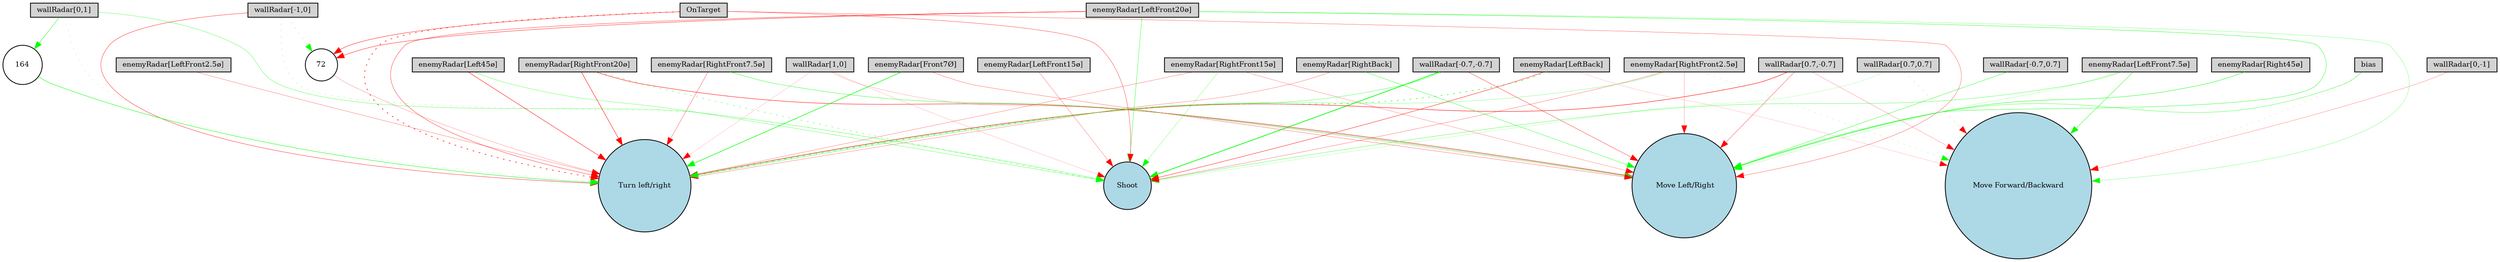 digraph {
	node [fontsize=9 height=0.2 shape=circle width=0.2]
	"wallRadar[1,0]" [fillcolor=lightgray shape=box style=filled]
	"wallRadar[0,1]" [fillcolor=lightgray shape=box style=filled]
	"wallRadar[-1,0]" [fillcolor=lightgray shape=box style=filled]
	"wallRadar[0,-1]" [fillcolor=lightgray shape=box style=filled]
	"wallRadar[0.7,0.7]" [fillcolor=lightgray shape=box style=filled]
	"wallRadar[-0.7,0.7]" [fillcolor=lightgray shape=box style=filled]
	"wallRadar[-0.7,-0.7]" [fillcolor=lightgray shape=box style=filled]
	"wallRadar[0.7,-0.7]" [fillcolor=lightgray shape=box style=filled]
	"enemyRadar[RightBack]" [fillcolor=lightgray shape=box style=filled]
	"enemyRadar[LeftBack]" [fillcolor=lightgray shape=box style=filled]
	"enemyRadar[Right45ø]" [fillcolor=lightgray shape=box style=filled]
	"enemyRadar[Left45ø]" [fillcolor=lightgray shape=box style=filled]
	"enemyRadar[RightFront20ø]" [fillcolor=lightgray shape=box style=filled]
	"enemyRadar[LeftFront20ø]" [fillcolor=lightgray shape=box style=filled]
	"enemyRadar[RightFront15ø]" [fillcolor=lightgray shape=box style=filled]
	"enemyRadar[LeftFront15ø]" [fillcolor=lightgray shape=box style=filled]
	"enemyRadar[RightFront7.5ø]" [fillcolor=lightgray shape=box style=filled]
	"enemyRadar[LeftFront7.5ø]" [fillcolor=lightgray shape=box style=filled]
	"enemyRadar[RightFront2.5ø]" [fillcolor=lightgray shape=box style=filled]
	"enemyRadar[LeftFront2.5ø]" [fillcolor=lightgray shape=box style=filled]
	"enemyRadar[Front7Ø]" [fillcolor=lightgray shape=box style=filled]
	OnTarget [fillcolor=lightgray shape=box style=filled]
	bias [fillcolor=lightgray shape=box style=filled]
	Shoot [fillcolor=lightblue style=filled]
	"Move Forward/Backward" [fillcolor=lightblue style=filled]
	" Move Left/Right" [fillcolor=lightblue style=filled]
	"Turn left/right" [fillcolor=lightblue style=filled]
	164 [fillcolor=white style=filled]
	72 [fillcolor=white style=filled]
	"enemyRadar[LeftFront20ø]" -> "Turn left/right" [color=red penwidth=0.37692059218531027 style=solid]
	"enemyRadar[RightFront2.5ø]" -> " Move Left/Right" [color=red penwidth=0.190080615505079 style=solid]
	"enemyRadar[Front7Ø]" -> "Turn left/right" [color=green penwidth=0.6690034125405656 style=solid]
	"enemyRadar[Left45ø]" -> "Turn left/right" [color=red penwidth=0.4755098375113874 style=solid]
	"enemyRadar[RightBack]" -> " Move Left/Right" [color=green penwidth=0.35693735844188035 style=solid]
	"enemyRadar[LeftFront7.5ø]" -> "Move Forward/Backward" [color=green penwidth=0.40408853846089055 style=solid]
	"enemyRadar[LeftBack]" -> "Move Forward/Backward" [color=red penwidth=0.12151628741166931 style=solid]
	"wallRadar[0,-1]" -> "Move Forward/Backward" [color=red penwidth=0.2130831456493062 style=solid]
	"enemyRadar[LeftFront7.5ø]" -> " Move Left/Right" [color=green penwidth=0.15440973530137492 style=solid]
	"enemyRadar[RightFront15ø]" -> " Move Left/Right" [color=red penwidth=0.2132058168859842 style=solid]
	OnTarget -> " Move Left/Right" [color=red penwidth=0.2887820378583393 style=solid]
	"enemyRadar[LeftBack]" -> "Turn left/right" [color=green penwidth=0.6793228823277714 style=dotted]
	"wallRadar[0.7,0.7]" -> "Move Forward/Backward" [color=red penwidth=0.14121789701664786 style=dotted]
	"enemyRadar[LeftBack]" -> Shoot [color=red penwidth=0.4398727026178356 style=solid]
	"wallRadar[1,0]" -> "Turn left/right" [color=red penwidth=0.12272666597274964 style=solid]
	"wallRadar[0.7,-0.7]" -> "Move Forward/Backward" [color=red penwidth=0.19115192367222167 style=solid]
	"wallRadar[0,1]" -> "Turn left/right" [color=green penwidth=0.17675009044953993 style=dotted]
	"enemyRadar[Right45ø]" -> " Move Left/Right" [color=green penwidth=0.4453566439237976 style=solid]
	OnTarget -> "Turn left/right" [color=red penwidth=0.722052830426671 style=dotted]
	"enemyRadar[RightFront20ø]" -> Shoot [color=green penwidth=0.42815646899409676 style=dotted]
	"enemyRadar[RightFront2.5ø]" -> "Turn left/right" [color=green penwidth=0.23273089329362778 style=solid]
	"wallRadar[-0.7,0.7]" -> " Move Left/Right" [color=green penwidth=0.3748338603852158 style=solid]
	"enemyRadar[LeftFront2.5ø]" -> "Turn left/right" [color=red penwidth=0.2490079677008131 style=solid]
	"wallRadar[-1,0]" -> Shoot [color=green penwidth=0.22793603676849217 style=dotted]
	"wallRadar[1,0]" -> Shoot [color=red penwidth=0.13496668243018956 style=solid]
	"enemyRadar[RightFront7.5ø]" -> "Turn left/right" [color=red penwidth=0.30949907428363127 style=solid]
	"enemyRadar[LeftFront20ø]" -> "Move Forward/Backward" [color=green penwidth=0.23052318914069683 style=solid]
	"enemyRadar[Front7Ø]" -> " Move Left/Right" [color=red penwidth=0.27242188707864434 style=solid]
	"enemyRadar[RightBack]" -> "Turn left/right" [color=red penwidth=0.24322479122207283 style=solid]
	"enemyRadar[RightFront20ø]" -> " Move Left/Right" [color=red penwidth=0.49550041287624447 style=solid]
	bias -> "Move Forward/Backward" [color=red penwidth=0.10774566816032202 style=dotted]
	"wallRadar[-0.7,-0.7]" -> " Move Left/Right" [color=red penwidth=0.3509652290490226 style=solid]
	OnTarget -> Shoot [color=red penwidth=0.34430188567641384 style=solid]
	"wallRadar[0.7,0.7]" -> Shoot [color=green penwidth=0.14255566903813965 style=solid]
	"wallRadar[-1,0]" -> "Turn left/right" [color=red penwidth=0.39258376350900437 style=solid]
	"enemyRadar[RightFront20ø]" -> "Turn left/right" [color=red penwidth=0.5109681649753691 style=solid]
	"wallRadar[0.7,-0.7]" -> " Move Left/Right" [color=red penwidth=0.3187655835639266 style=solid]
	"enemyRadar[RightFront2.5ø]" -> "Move Forward/Backward" [color=green penwidth=0.19348015868818114 style=dotted]
	"enemyRadar[LeftFront15ø]" -> Shoot [color=red penwidth=0.24940565285101154 style=solid]
	"wallRadar[-0.7,-0.7]" -> Shoot [color=green penwidth=0.8984918448854021 style=solid]
	"enemyRadar[LeftFront20ø]" -> " Move Left/Right" [color=green penwidth=0.39710045092942714 style=solid]
	"enemyRadar[LeftFront7.5ø]" -> Shoot [color=green penwidth=0.3246205184958888 style=solid]
	bias -> " Move Left/Right" [color=green penwidth=0.33911454181717504 style=solid]
	"wallRadar[0.7,-0.7]" -> "Turn left/right" [color=red penwidth=0.538175433501396 style=solid]
	"enemyRadar[Left45ø]" -> Shoot [color=green penwidth=0.2886913930822521 style=solid]
	"enemyRadar[RightFront7.5ø]" -> " Move Left/Right" [color=green penwidth=0.38827219460799023 style=solid]
	"wallRadar[1,0]" -> " Move Left/Right" [color=red penwidth=0.16429070210094596 style=solid]
	"enemyRadar[RightFront15ø]" -> Shoot [color=green penwidth=0.23000332639691118 style=solid]
	"wallRadar[-0.7,-0.7]" -> "Turn left/right" [color=green penwidth=0.3233262575717596 style=solid]
	"enemyRadar[RightFront15ø]" -> "Turn left/right" [color=red penwidth=0.24820149630289304 style=solid]
	"enemyRadar[RightFront2.5ø]" -> Shoot [color=red penwidth=0.2585039111601102 style=solid]
	"wallRadar[0,1]" -> Shoot [color=green penwidth=0.30139268876355746 style=solid]
	"enemyRadar[LeftFront20ø]" -> Shoot [color=green penwidth=0.3755975017539147 style=solid]
	OnTarget -> 72 [color=red penwidth=0.44736039583067366 style=solid]
	72 -> "Turn left/right" [color=red penwidth=0.1965563830602498 style=solid]
	"enemyRadar[LeftFront20ø]" -> 72 [color=red penwidth=0.4265729266290852 style=solid]
	"wallRadar[0,1]" -> 164 [color=green penwidth=0.41721585665801186 style=solid]
	164 -> "Turn left/right" [color=green penwidth=0.4882310313233795 style=solid]
	"wallRadar[-1,0]" -> 72 [color=green penwidth=0.23121591340043554 style=dotted]
}

